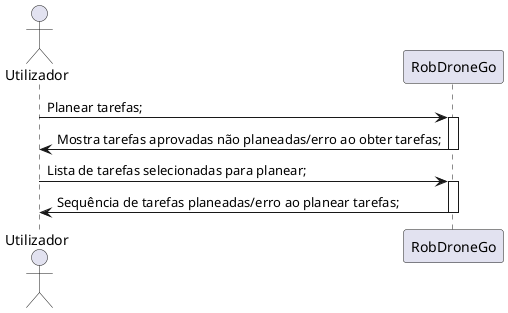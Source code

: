 @startuml US500

actor Utilizador
participant "RobDroneGo" as Sistema

Utilizador -> Sistema : Planear tarefas;
activate Sistema

Sistema -> Utilizador : Mostra tarefas aprovadas não planeadas/erro ao obter tarefas;
deactivate Sistema

Utilizador -> Sistema : Lista de tarefas selecionadas para planear;
activate Sistema

Sistema -> Utilizador : Sequência de tarefas planeadas/erro ao planear tarefas;
deactivate Sistema

@enduml